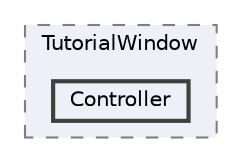 digraph "002_UI/TutorialWindow/Controller"
{
 // LATEX_PDF_SIZE
  bgcolor="transparent";
  edge [fontname=Helvetica,fontsize=10,labelfontname=Helvetica,labelfontsize=10];
  node [fontname=Helvetica,fontsize=10,shape=box,height=0.2,width=0.4];
  compound=true
  subgraph clusterdir_f4f08b70b1b9f862ef678f276e236771 {
    graph [ bgcolor="#edf0f7", pencolor="grey50", label="TutorialWindow", fontname=Helvetica,fontsize=10 style="filled,dashed", URL="dir_f4f08b70b1b9f862ef678f276e236771.html",tooltip=""]
  dir_1cb8412de74971e2a43590423810b881 [label="Controller", fillcolor="#edf0f7", color="grey25", style="filled,bold", URL="dir_1cb8412de74971e2a43590423810b881.html",tooltip=""];
  }
}
